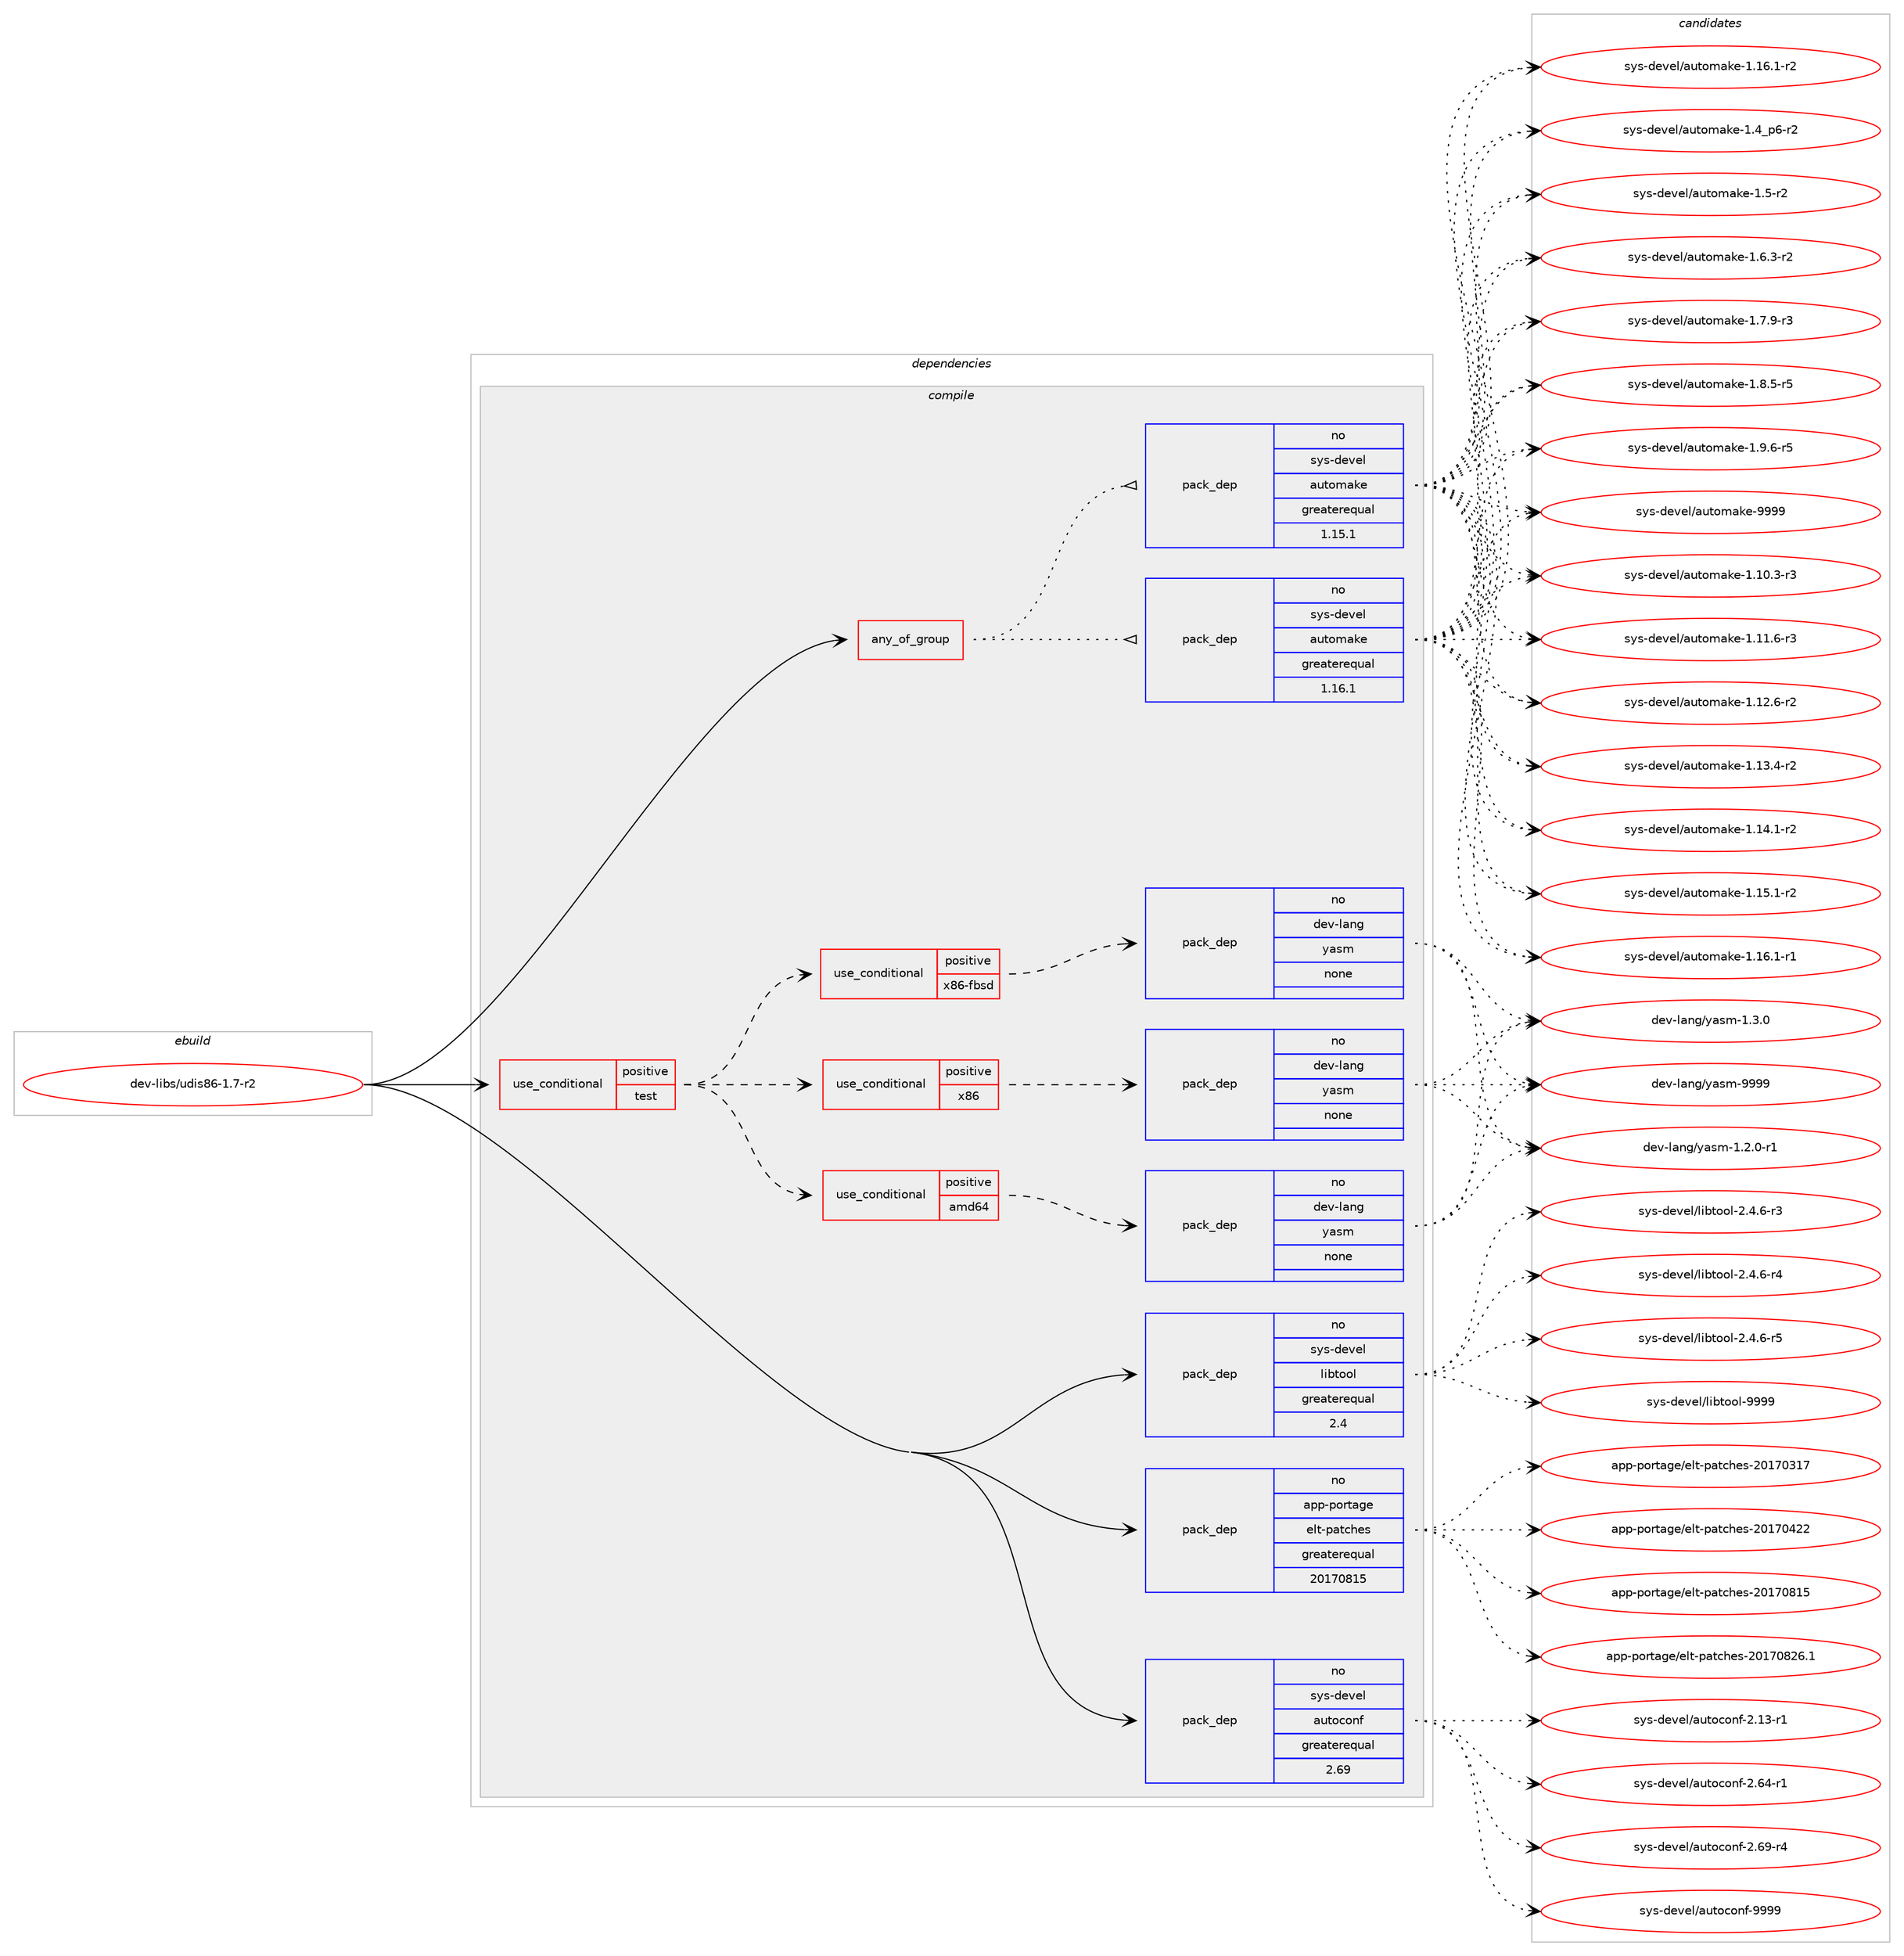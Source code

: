 digraph prolog {

# *************
# Graph options
# *************

newrank=true;
concentrate=true;
compound=true;
graph [rankdir=LR,fontname=Helvetica,fontsize=10,ranksep=1.5];#, ranksep=2.5, nodesep=0.2];
edge  [arrowhead=vee];
node  [fontname=Helvetica,fontsize=10];

# **********
# The ebuild
# **********

subgraph cluster_leftcol {
color=gray;
rank=same;
label=<<i>ebuild</i>>;
id [label="dev-libs/udis86-1.7-r2", color=red, width=4, href="../dev-libs/udis86-1.7-r2.svg"];
}

# ****************
# The dependencies
# ****************

subgraph cluster_midcol {
color=gray;
label=<<i>dependencies</i>>;
subgraph cluster_compile {
fillcolor="#eeeeee";
style=filled;
label=<<i>compile</i>>;
subgraph any11232 {
dependency569154 [label=<<TABLE BORDER="0" CELLBORDER="1" CELLSPACING="0" CELLPADDING="4"><TR><TD CELLPADDING="10">any_of_group</TD></TR></TABLE>>, shape=none, color=red];subgraph pack424968 {
dependency569155 [label=<<TABLE BORDER="0" CELLBORDER="1" CELLSPACING="0" CELLPADDING="4" WIDTH="220"><TR><TD ROWSPAN="6" CELLPADDING="30">pack_dep</TD></TR><TR><TD WIDTH="110">no</TD></TR><TR><TD>sys-devel</TD></TR><TR><TD>automake</TD></TR><TR><TD>greaterequal</TD></TR><TR><TD>1.16.1</TD></TR></TABLE>>, shape=none, color=blue];
}
dependency569154:e -> dependency569155:w [weight=20,style="dotted",arrowhead="oinv"];
subgraph pack424969 {
dependency569156 [label=<<TABLE BORDER="0" CELLBORDER="1" CELLSPACING="0" CELLPADDING="4" WIDTH="220"><TR><TD ROWSPAN="6" CELLPADDING="30">pack_dep</TD></TR><TR><TD WIDTH="110">no</TD></TR><TR><TD>sys-devel</TD></TR><TR><TD>automake</TD></TR><TR><TD>greaterequal</TD></TR><TR><TD>1.15.1</TD></TR></TABLE>>, shape=none, color=blue];
}
dependency569154:e -> dependency569156:w [weight=20,style="dotted",arrowhead="oinv"];
}
id:e -> dependency569154:w [weight=20,style="solid",arrowhead="vee"];
subgraph cond132595 {
dependency569157 [label=<<TABLE BORDER="0" CELLBORDER="1" CELLSPACING="0" CELLPADDING="4"><TR><TD ROWSPAN="3" CELLPADDING="10">use_conditional</TD></TR><TR><TD>positive</TD></TR><TR><TD>test</TD></TR></TABLE>>, shape=none, color=red];
subgraph cond132596 {
dependency569158 [label=<<TABLE BORDER="0" CELLBORDER="1" CELLSPACING="0" CELLPADDING="4"><TR><TD ROWSPAN="3" CELLPADDING="10">use_conditional</TD></TR><TR><TD>positive</TD></TR><TR><TD>amd64</TD></TR></TABLE>>, shape=none, color=red];
subgraph pack424970 {
dependency569159 [label=<<TABLE BORDER="0" CELLBORDER="1" CELLSPACING="0" CELLPADDING="4" WIDTH="220"><TR><TD ROWSPAN="6" CELLPADDING="30">pack_dep</TD></TR><TR><TD WIDTH="110">no</TD></TR><TR><TD>dev-lang</TD></TR><TR><TD>yasm</TD></TR><TR><TD>none</TD></TR><TR><TD></TD></TR></TABLE>>, shape=none, color=blue];
}
dependency569158:e -> dependency569159:w [weight=20,style="dashed",arrowhead="vee"];
}
dependency569157:e -> dependency569158:w [weight=20,style="dashed",arrowhead="vee"];
subgraph cond132597 {
dependency569160 [label=<<TABLE BORDER="0" CELLBORDER="1" CELLSPACING="0" CELLPADDING="4"><TR><TD ROWSPAN="3" CELLPADDING="10">use_conditional</TD></TR><TR><TD>positive</TD></TR><TR><TD>x86</TD></TR></TABLE>>, shape=none, color=red];
subgraph pack424971 {
dependency569161 [label=<<TABLE BORDER="0" CELLBORDER="1" CELLSPACING="0" CELLPADDING="4" WIDTH="220"><TR><TD ROWSPAN="6" CELLPADDING="30">pack_dep</TD></TR><TR><TD WIDTH="110">no</TD></TR><TR><TD>dev-lang</TD></TR><TR><TD>yasm</TD></TR><TR><TD>none</TD></TR><TR><TD></TD></TR></TABLE>>, shape=none, color=blue];
}
dependency569160:e -> dependency569161:w [weight=20,style="dashed",arrowhead="vee"];
}
dependency569157:e -> dependency569160:w [weight=20,style="dashed",arrowhead="vee"];
subgraph cond132598 {
dependency569162 [label=<<TABLE BORDER="0" CELLBORDER="1" CELLSPACING="0" CELLPADDING="4"><TR><TD ROWSPAN="3" CELLPADDING="10">use_conditional</TD></TR><TR><TD>positive</TD></TR><TR><TD>x86-fbsd</TD></TR></TABLE>>, shape=none, color=red];
subgraph pack424972 {
dependency569163 [label=<<TABLE BORDER="0" CELLBORDER="1" CELLSPACING="0" CELLPADDING="4" WIDTH="220"><TR><TD ROWSPAN="6" CELLPADDING="30">pack_dep</TD></TR><TR><TD WIDTH="110">no</TD></TR><TR><TD>dev-lang</TD></TR><TR><TD>yasm</TD></TR><TR><TD>none</TD></TR><TR><TD></TD></TR></TABLE>>, shape=none, color=blue];
}
dependency569162:e -> dependency569163:w [weight=20,style="dashed",arrowhead="vee"];
}
dependency569157:e -> dependency569162:w [weight=20,style="dashed",arrowhead="vee"];
}
id:e -> dependency569157:w [weight=20,style="solid",arrowhead="vee"];
subgraph pack424973 {
dependency569164 [label=<<TABLE BORDER="0" CELLBORDER="1" CELLSPACING="0" CELLPADDING="4" WIDTH="220"><TR><TD ROWSPAN="6" CELLPADDING="30">pack_dep</TD></TR><TR><TD WIDTH="110">no</TD></TR><TR><TD>app-portage</TD></TR><TR><TD>elt-patches</TD></TR><TR><TD>greaterequal</TD></TR><TR><TD>20170815</TD></TR></TABLE>>, shape=none, color=blue];
}
id:e -> dependency569164:w [weight=20,style="solid",arrowhead="vee"];
subgraph pack424974 {
dependency569165 [label=<<TABLE BORDER="0" CELLBORDER="1" CELLSPACING="0" CELLPADDING="4" WIDTH="220"><TR><TD ROWSPAN="6" CELLPADDING="30">pack_dep</TD></TR><TR><TD WIDTH="110">no</TD></TR><TR><TD>sys-devel</TD></TR><TR><TD>autoconf</TD></TR><TR><TD>greaterequal</TD></TR><TR><TD>2.69</TD></TR></TABLE>>, shape=none, color=blue];
}
id:e -> dependency569165:w [weight=20,style="solid",arrowhead="vee"];
subgraph pack424975 {
dependency569166 [label=<<TABLE BORDER="0" CELLBORDER="1" CELLSPACING="0" CELLPADDING="4" WIDTH="220"><TR><TD ROWSPAN="6" CELLPADDING="30">pack_dep</TD></TR><TR><TD WIDTH="110">no</TD></TR><TR><TD>sys-devel</TD></TR><TR><TD>libtool</TD></TR><TR><TD>greaterequal</TD></TR><TR><TD>2.4</TD></TR></TABLE>>, shape=none, color=blue];
}
id:e -> dependency569166:w [weight=20,style="solid",arrowhead="vee"];
}
subgraph cluster_compileandrun {
fillcolor="#eeeeee";
style=filled;
label=<<i>compile and run</i>>;
}
subgraph cluster_run {
fillcolor="#eeeeee";
style=filled;
label=<<i>run</i>>;
}
}

# **************
# The candidates
# **************

subgraph cluster_choices {
rank=same;
color=gray;
label=<<i>candidates</i>>;

subgraph choice424968 {
color=black;
nodesep=1;
choice11512111545100101118101108479711711611110997107101454946494846514511451 [label="sys-devel/automake-1.10.3-r3", color=red, width=4,href="../sys-devel/automake-1.10.3-r3.svg"];
choice11512111545100101118101108479711711611110997107101454946494946544511451 [label="sys-devel/automake-1.11.6-r3", color=red, width=4,href="../sys-devel/automake-1.11.6-r3.svg"];
choice11512111545100101118101108479711711611110997107101454946495046544511450 [label="sys-devel/automake-1.12.6-r2", color=red, width=4,href="../sys-devel/automake-1.12.6-r2.svg"];
choice11512111545100101118101108479711711611110997107101454946495146524511450 [label="sys-devel/automake-1.13.4-r2", color=red, width=4,href="../sys-devel/automake-1.13.4-r2.svg"];
choice11512111545100101118101108479711711611110997107101454946495246494511450 [label="sys-devel/automake-1.14.1-r2", color=red, width=4,href="../sys-devel/automake-1.14.1-r2.svg"];
choice11512111545100101118101108479711711611110997107101454946495346494511450 [label="sys-devel/automake-1.15.1-r2", color=red, width=4,href="../sys-devel/automake-1.15.1-r2.svg"];
choice11512111545100101118101108479711711611110997107101454946495446494511449 [label="sys-devel/automake-1.16.1-r1", color=red, width=4,href="../sys-devel/automake-1.16.1-r1.svg"];
choice11512111545100101118101108479711711611110997107101454946495446494511450 [label="sys-devel/automake-1.16.1-r2", color=red, width=4,href="../sys-devel/automake-1.16.1-r2.svg"];
choice115121115451001011181011084797117116111109971071014549465295112544511450 [label="sys-devel/automake-1.4_p6-r2", color=red, width=4,href="../sys-devel/automake-1.4_p6-r2.svg"];
choice11512111545100101118101108479711711611110997107101454946534511450 [label="sys-devel/automake-1.5-r2", color=red, width=4,href="../sys-devel/automake-1.5-r2.svg"];
choice115121115451001011181011084797117116111109971071014549465446514511450 [label="sys-devel/automake-1.6.3-r2", color=red, width=4,href="../sys-devel/automake-1.6.3-r2.svg"];
choice115121115451001011181011084797117116111109971071014549465546574511451 [label="sys-devel/automake-1.7.9-r3", color=red, width=4,href="../sys-devel/automake-1.7.9-r3.svg"];
choice115121115451001011181011084797117116111109971071014549465646534511453 [label="sys-devel/automake-1.8.5-r5", color=red, width=4,href="../sys-devel/automake-1.8.5-r5.svg"];
choice115121115451001011181011084797117116111109971071014549465746544511453 [label="sys-devel/automake-1.9.6-r5", color=red, width=4,href="../sys-devel/automake-1.9.6-r5.svg"];
choice115121115451001011181011084797117116111109971071014557575757 [label="sys-devel/automake-9999", color=red, width=4,href="../sys-devel/automake-9999.svg"];
dependency569155:e -> choice11512111545100101118101108479711711611110997107101454946494846514511451:w [style=dotted,weight="100"];
dependency569155:e -> choice11512111545100101118101108479711711611110997107101454946494946544511451:w [style=dotted,weight="100"];
dependency569155:e -> choice11512111545100101118101108479711711611110997107101454946495046544511450:w [style=dotted,weight="100"];
dependency569155:e -> choice11512111545100101118101108479711711611110997107101454946495146524511450:w [style=dotted,weight="100"];
dependency569155:e -> choice11512111545100101118101108479711711611110997107101454946495246494511450:w [style=dotted,weight="100"];
dependency569155:e -> choice11512111545100101118101108479711711611110997107101454946495346494511450:w [style=dotted,weight="100"];
dependency569155:e -> choice11512111545100101118101108479711711611110997107101454946495446494511449:w [style=dotted,weight="100"];
dependency569155:e -> choice11512111545100101118101108479711711611110997107101454946495446494511450:w [style=dotted,weight="100"];
dependency569155:e -> choice115121115451001011181011084797117116111109971071014549465295112544511450:w [style=dotted,weight="100"];
dependency569155:e -> choice11512111545100101118101108479711711611110997107101454946534511450:w [style=dotted,weight="100"];
dependency569155:e -> choice115121115451001011181011084797117116111109971071014549465446514511450:w [style=dotted,weight="100"];
dependency569155:e -> choice115121115451001011181011084797117116111109971071014549465546574511451:w [style=dotted,weight="100"];
dependency569155:e -> choice115121115451001011181011084797117116111109971071014549465646534511453:w [style=dotted,weight="100"];
dependency569155:e -> choice115121115451001011181011084797117116111109971071014549465746544511453:w [style=dotted,weight="100"];
dependency569155:e -> choice115121115451001011181011084797117116111109971071014557575757:w [style=dotted,weight="100"];
}
subgraph choice424969 {
color=black;
nodesep=1;
choice11512111545100101118101108479711711611110997107101454946494846514511451 [label="sys-devel/automake-1.10.3-r3", color=red, width=4,href="../sys-devel/automake-1.10.3-r3.svg"];
choice11512111545100101118101108479711711611110997107101454946494946544511451 [label="sys-devel/automake-1.11.6-r3", color=red, width=4,href="../sys-devel/automake-1.11.6-r3.svg"];
choice11512111545100101118101108479711711611110997107101454946495046544511450 [label="sys-devel/automake-1.12.6-r2", color=red, width=4,href="../sys-devel/automake-1.12.6-r2.svg"];
choice11512111545100101118101108479711711611110997107101454946495146524511450 [label="sys-devel/automake-1.13.4-r2", color=red, width=4,href="../sys-devel/automake-1.13.4-r2.svg"];
choice11512111545100101118101108479711711611110997107101454946495246494511450 [label="sys-devel/automake-1.14.1-r2", color=red, width=4,href="../sys-devel/automake-1.14.1-r2.svg"];
choice11512111545100101118101108479711711611110997107101454946495346494511450 [label="sys-devel/automake-1.15.1-r2", color=red, width=4,href="../sys-devel/automake-1.15.1-r2.svg"];
choice11512111545100101118101108479711711611110997107101454946495446494511449 [label="sys-devel/automake-1.16.1-r1", color=red, width=4,href="../sys-devel/automake-1.16.1-r1.svg"];
choice11512111545100101118101108479711711611110997107101454946495446494511450 [label="sys-devel/automake-1.16.1-r2", color=red, width=4,href="../sys-devel/automake-1.16.1-r2.svg"];
choice115121115451001011181011084797117116111109971071014549465295112544511450 [label="sys-devel/automake-1.4_p6-r2", color=red, width=4,href="../sys-devel/automake-1.4_p6-r2.svg"];
choice11512111545100101118101108479711711611110997107101454946534511450 [label="sys-devel/automake-1.5-r2", color=red, width=4,href="../sys-devel/automake-1.5-r2.svg"];
choice115121115451001011181011084797117116111109971071014549465446514511450 [label="sys-devel/automake-1.6.3-r2", color=red, width=4,href="../sys-devel/automake-1.6.3-r2.svg"];
choice115121115451001011181011084797117116111109971071014549465546574511451 [label="sys-devel/automake-1.7.9-r3", color=red, width=4,href="../sys-devel/automake-1.7.9-r3.svg"];
choice115121115451001011181011084797117116111109971071014549465646534511453 [label="sys-devel/automake-1.8.5-r5", color=red, width=4,href="../sys-devel/automake-1.8.5-r5.svg"];
choice115121115451001011181011084797117116111109971071014549465746544511453 [label="sys-devel/automake-1.9.6-r5", color=red, width=4,href="../sys-devel/automake-1.9.6-r5.svg"];
choice115121115451001011181011084797117116111109971071014557575757 [label="sys-devel/automake-9999", color=red, width=4,href="../sys-devel/automake-9999.svg"];
dependency569156:e -> choice11512111545100101118101108479711711611110997107101454946494846514511451:w [style=dotted,weight="100"];
dependency569156:e -> choice11512111545100101118101108479711711611110997107101454946494946544511451:w [style=dotted,weight="100"];
dependency569156:e -> choice11512111545100101118101108479711711611110997107101454946495046544511450:w [style=dotted,weight="100"];
dependency569156:e -> choice11512111545100101118101108479711711611110997107101454946495146524511450:w [style=dotted,weight="100"];
dependency569156:e -> choice11512111545100101118101108479711711611110997107101454946495246494511450:w [style=dotted,weight="100"];
dependency569156:e -> choice11512111545100101118101108479711711611110997107101454946495346494511450:w [style=dotted,weight="100"];
dependency569156:e -> choice11512111545100101118101108479711711611110997107101454946495446494511449:w [style=dotted,weight="100"];
dependency569156:e -> choice11512111545100101118101108479711711611110997107101454946495446494511450:w [style=dotted,weight="100"];
dependency569156:e -> choice115121115451001011181011084797117116111109971071014549465295112544511450:w [style=dotted,weight="100"];
dependency569156:e -> choice11512111545100101118101108479711711611110997107101454946534511450:w [style=dotted,weight="100"];
dependency569156:e -> choice115121115451001011181011084797117116111109971071014549465446514511450:w [style=dotted,weight="100"];
dependency569156:e -> choice115121115451001011181011084797117116111109971071014549465546574511451:w [style=dotted,weight="100"];
dependency569156:e -> choice115121115451001011181011084797117116111109971071014549465646534511453:w [style=dotted,weight="100"];
dependency569156:e -> choice115121115451001011181011084797117116111109971071014549465746544511453:w [style=dotted,weight="100"];
dependency569156:e -> choice115121115451001011181011084797117116111109971071014557575757:w [style=dotted,weight="100"];
}
subgraph choice424970 {
color=black;
nodesep=1;
choice100101118451089711010347121971151094549465046484511449 [label="dev-lang/yasm-1.2.0-r1", color=red, width=4,href="../dev-lang/yasm-1.2.0-r1.svg"];
choice10010111845108971101034712197115109454946514648 [label="dev-lang/yasm-1.3.0", color=red, width=4,href="../dev-lang/yasm-1.3.0.svg"];
choice100101118451089711010347121971151094557575757 [label="dev-lang/yasm-9999", color=red, width=4,href="../dev-lang/yasm-9999.svg"];
dependency569159:e -> choice100101118451089711010347121971151094549465046484511449:w [style=dotted,weight="100"];
dependency569159:e -> choice10010111845108971101034712197115109454946514648:w [style=dotted,weight="100"];
dependency569159:e -> choice100101118451089711010347121971151094557575757:w [style=dotted,weight="100"];
}
subgraph choice424971 {
color=black;
nodesep=1;
choice100101118451089711010347121971151094549465046484511449 [label="dev-lang/yasm-1.2.0-r1", color=red, width=4,href="../dev-lang/yasm-1.2.0-r1.svg"];
choice10010111845108971101034712197115109454946514648 [label="dev-lang/yasm-1.3.0", color=red, width=4,href="../dev-lang/yasm-1.3.0.svg"];
choice100101118451089711010347121971151094557575757 [label="dev-lang/yasm-9999", color=red, width=4,href="../dev-lang/yasm-9999.svg"];
dependency569161:e -> choice100101118451089711010347121971151094549465046484511449:w [style=dotted,weight="100"];
dependency569161:e -> choice10010111845108971101034712197115109454946514648:w [style=dotted,weight="100"];
dependency569161:e -> choice100101118451089711010347121971151094557575757:w [style=dotted,weight="100"];
}
subgraph choice424972 {
color=black;
nodesep=1;
choice100101118451089711010347121971151094549465046484511449 [label="dev-lang/yasm-1.2.0-r1", color=red, width=4,href="../dev-lang/yasm-1.2.0-r1.svg"];
choice10010111845108971101034712197115109454946514648 [label="dev-lang/yasm-1.3.0", color=red, width=4,href="../dev-lang/yasm-1.3.0.svg"];
choice100101118451089711010347121971151094557575757 [label="dev-lang/yasm-9999", color=red, width=4,href="../dev-lang/yasm-9999.svg"];
dependency569163:e -> choice100101118451089711010347121971151094549465046484511449:w [style=dotted,weight="100"];
dependency569163:e -> choice10010111845108971101034712197115109454946514648:w [style=dotted,weight="100"];
dependency569163:e -> choice100101118451089711010347121971151094557575757:w [style=dotted,weight="100"];
}
subgraph choice424973 {
color=black;
nodesep=1;
choice97112112451121111141169710310147101108116451129711699104101115455048495548514955 [label="app-portage/elt-patches-20170317", color=red, width=4,href="../app-portage/elt-patches-20170317.svg"];
choice97112112451121111141169710310147101108116451129711699104101115455048495548525050 [label="app-portage/elt-patches-20170422", color=red, width=4,href="../app-portage/elt-patches-20170422.svg"];
choice97112112451121111141169710310147101108116451129711699104101115455048495548564953 [label="app-portage/elt-patches-20170815", color=red, width=4,href="../app-portage/elt-patches-20170815.svg"];
choice971121124511211111411697103101471011081164511297116991041011154550484955485650544649 [label="app-portage/elt-patches-20170826.1", color=red, width=4,href="../app-portage/elt-patches-20170826.1.svg"];
dependency569164:e -> choice97112112451121111141169710310147101108116451129711699104101115455048495548514955:w [style=dotted,weight="100"];
dependency569164:e -> choice97112112451121111141169710310147101108116451129711699104101115455048495548525050:w [style=dotted,weight="100"];
dependency569164:e -> choice97112112451121111141169710310147101108116451129711699104101115455048495548564953:w [style=dotted,weight="100"];
dependency569164:e -> choice971121124511211111411697103101471011081164511297116991041011154550484955485650544649:w [style=dotted,weight="100"];
}
subgraph choice424974 {
color=black;
nodesep=1;
choice1151211154510010111810110847971171161119911111010245504649514511449 [label="sys-devel/autoconf-2.13-r1", color=red, width=4,href="../sys-devel/autoconf-2.13-r1.svg"];
choice1151211154510010111810110847971171161119911111010245504654524511449 [label="sys-devel/autoconf-2.64-r1", color=red, width=4,href="../sys-devel/autoconf-2.64-r1.svg"];
choice1151211154510010111810110847971171161119911111010245504654574511452 [label="sys-devel/autoconf-2.69-r4", color=red, width=4,href="../sys-devel/autoconf-2.69-r4.svg"];
choice115121115451001011181011084797117116111991111101024557575757 [label="sys-devel/autoconf-9999", color=red, width=4,href="../sys-devel/autoconf-9999.svg"];
dependency569165:e -> choice1151211154510010111810110847971171161119911111010245504649514511449:w [style=dotted,weight="100"];
dependency569165:e -> choice1151211154510010111810110847971171161119911111010245504654524511449:w [style=dotted,weight="100"];
dependency569165:e -> choice1151211154510010111810110847971171161119911111010245504654574511452:w [style=dotted,weight="100"];
dependency569165:e -> choice115121115451001011181011084797117116111991111101024557575757:w [style=dotted,weight="100"];
}
subgraph choice424975 {
color=black;
nodesep=1;
choice1151211154510010111810110847108105981161111111084550465246544511451 [label="sys-devel/libtool-2.4.6-r3", color=red, width=4,href="../sys-devel/libtool-2.4.6-r3.svg"];
choice1151211154510010111810110847108105981161111111084550465246544511452 [label="sys-devel/libtool-2.4.6-r4", color=red, width=4,href="../sys-devel/libtool-2.4.6-r4.svg"];
choice1151211154510010111810110847108105981161111111084550465246544511453 [label="sys-devel/libtool-2.4.6-r5", color=red, width=4,href="../sys-devel/libtool-2.4.6-r5.svg"];
choice1151211154510010111810110847108105981161111111084557575757 [label="sys-devel/libtool-9999", color=red, width=4,href="../sys-devel/libtool-9999.svg"];
dependency569166:e -> choice1151211154510010111810110847108105981161111111084550465246544511451:w [style=dotted,weight="100"];
dependency569166:e -> choice1151211154510010111810110847108105981161111111084550465246544511452:w [style=dotted,weight="100"];
dependency569166:e -> choice1151211154510010111810110847108105981161111111084550465246544511453:w [style=dotted,weight="100"];
dependency569166:e -> choice1151211154510010111810110847108105981161111111084557575757:w [style=dotted,weight="100"];
}
}

}
